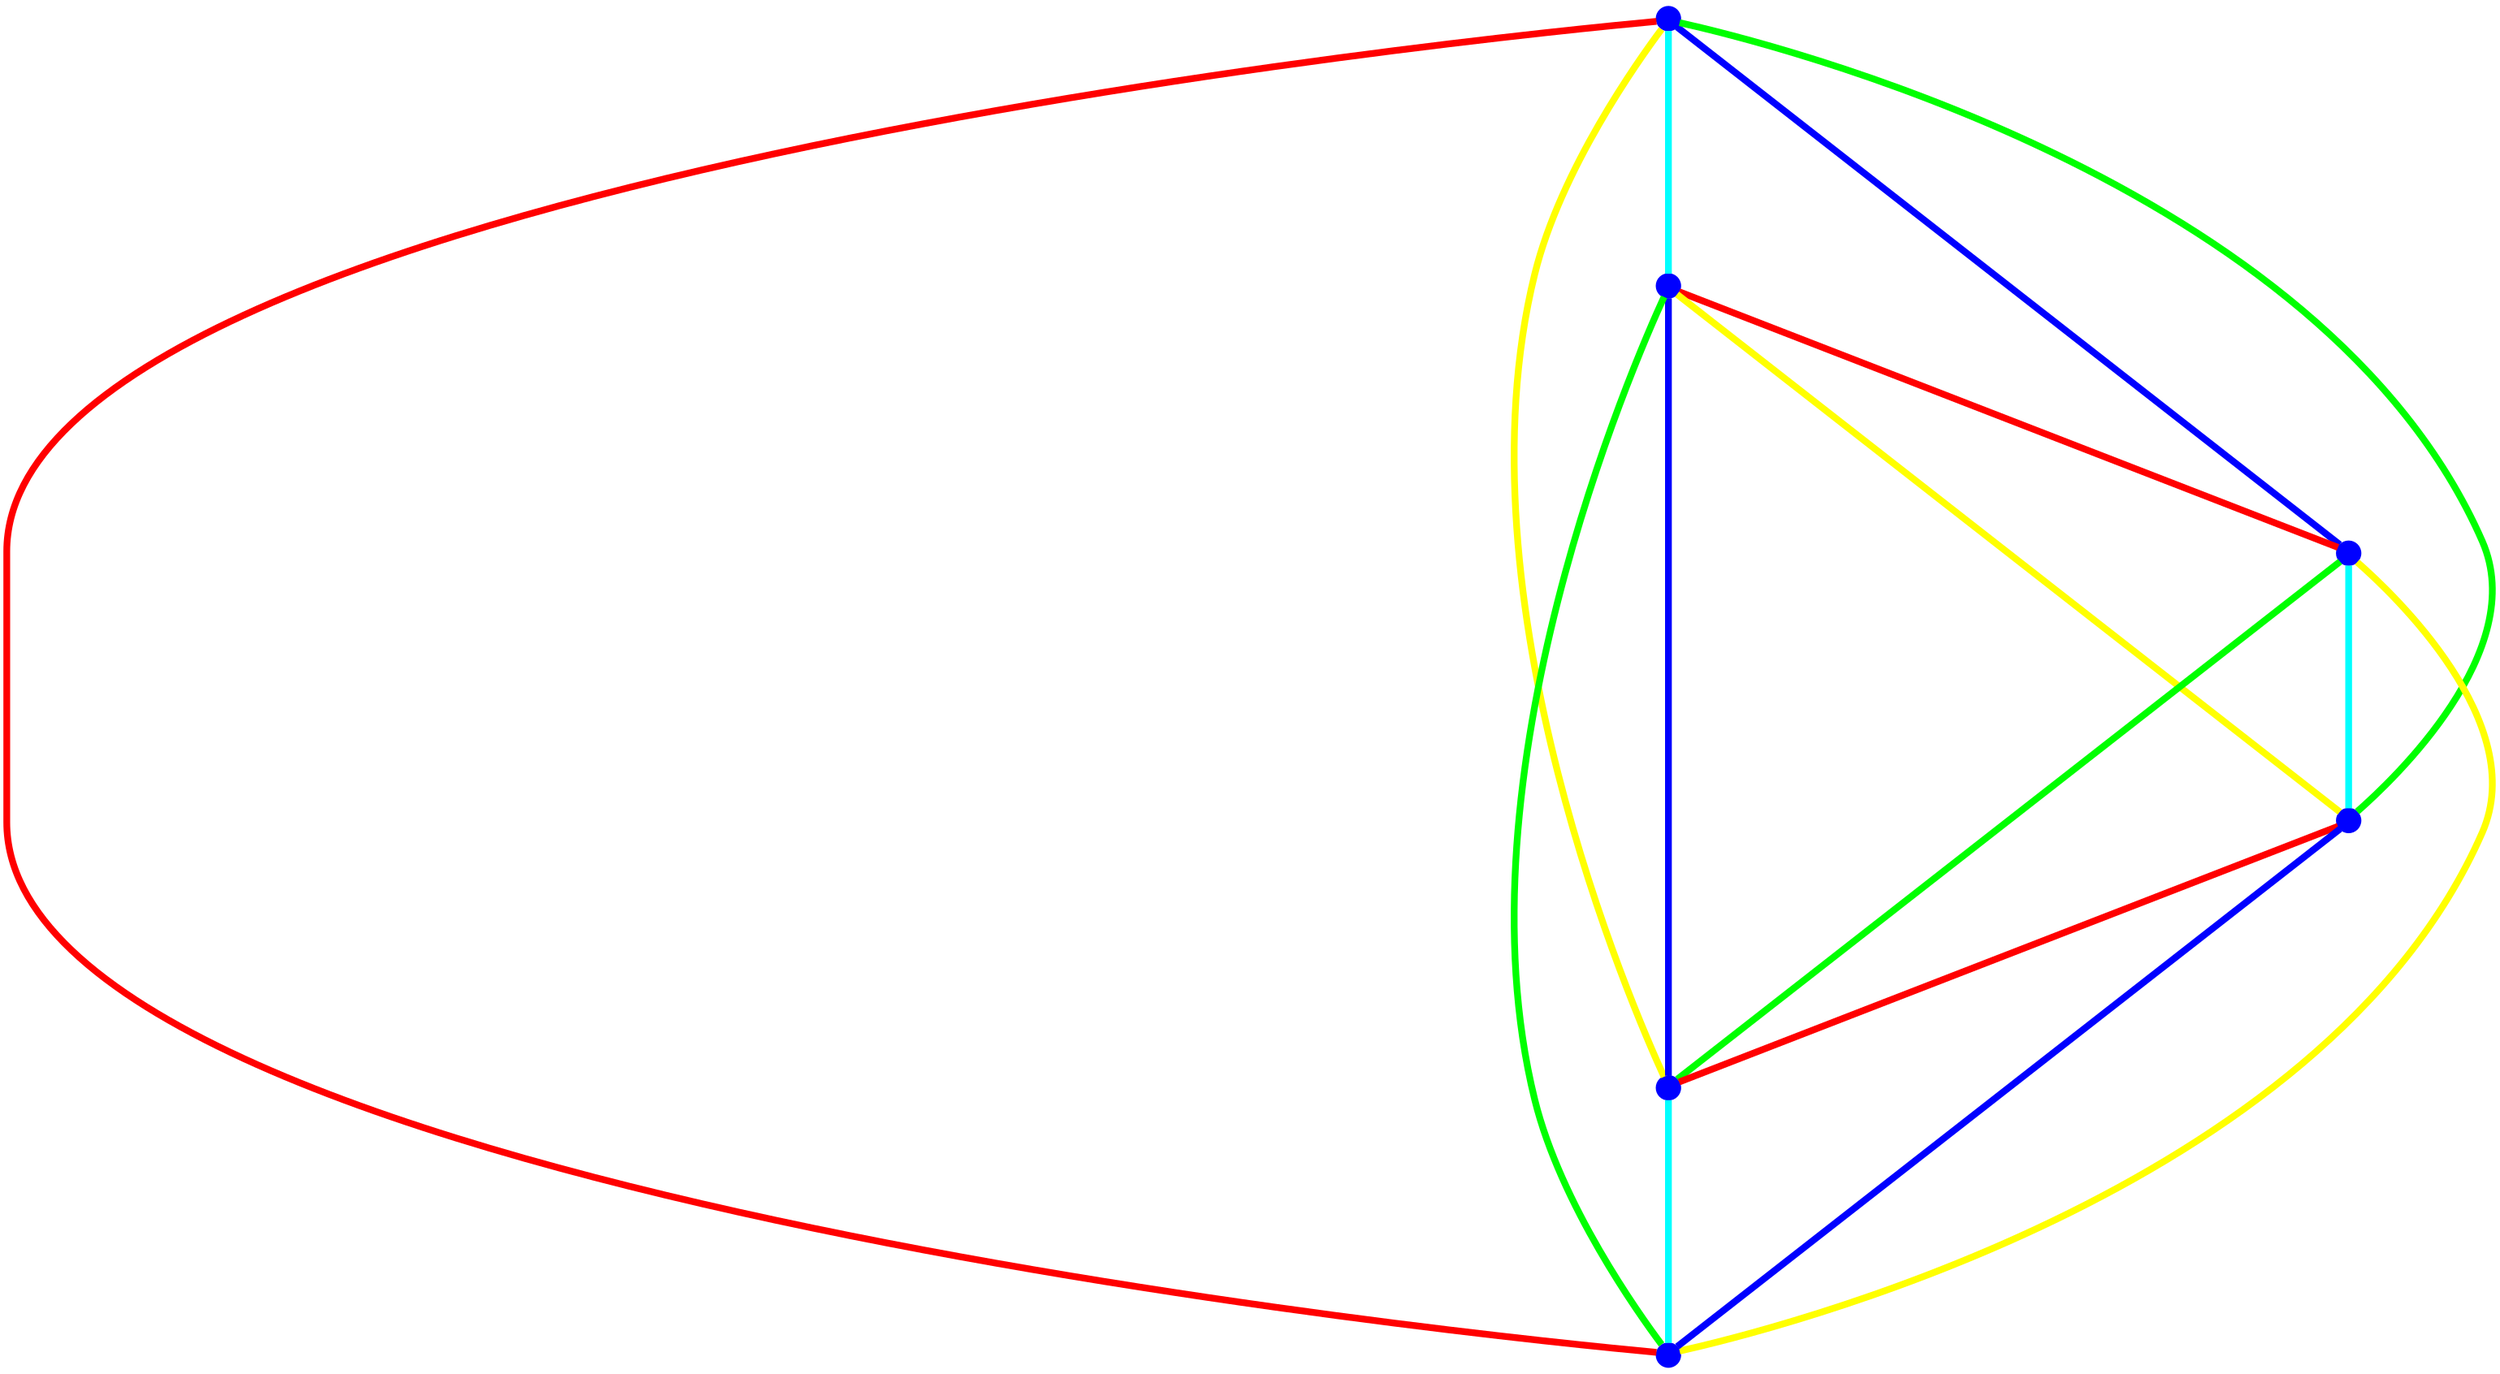 graph {
ranksep=2
nodesep=2
node [label="" shape=circle style=filled fixedsize=true color=blue fillcolor=blue width=0.2];
"1" -- "2" [style="solid",penwidth="4",color="cyan"];
"1" -- "3" [style="solid",penwidth="4",color="blue"];
"1" -- "4" [style="solid",penwidth="4",color="green"];
"1" -- "5" [style="solid",penwidth="4",color="yellow"];
"1" -- "6" [style="solid",penwidth="4",color="red"];
"2" -- "3" [style="solid",penwidth="4",color="red"];
"2" -- "4" [style="solid",penwidth="4",color="yellow"];
"2" -- "5" [style="solid",penwidth="4",color="blue"];
"2" -- "6" [style="solid",penwidth="4",color="green"];
"3" -- "4" [style="solid",penwidth="4",color="cyan"];
"3" -- "5" [style="solid",penwidth="4",color="green"];
"3" -- "6" [style="solid",penwidth="4",color="yellow"];
"4" -- "5" [style="solid",penwidth="4",color="red"];
"4" -- "6" [style="solid",penwidth="4",color="blue"];
"5" -- "6" [style="solid",penwidth="4",color="cyan"];
}
